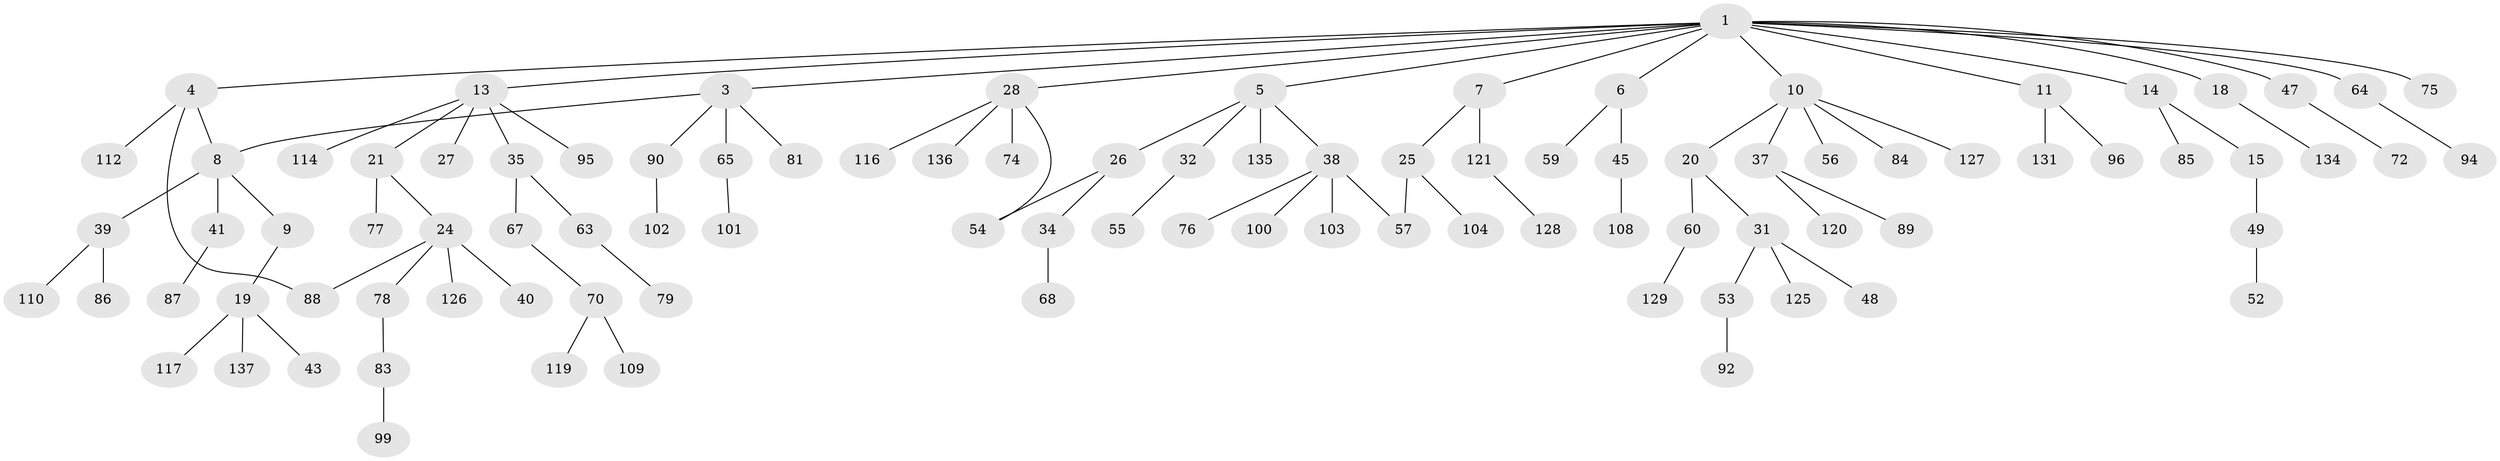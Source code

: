 // Generated by graph-tools (version 1.1) at 2025/23/03/03/25 07:23:34]
// undirected, 96 vertices, 99 edges
graph export_dot {
graph [start="1"]
  node [color=gray90,style=filled];
  1 [super="+2"];
  3 [super="+12"];
  4 [super="+91"];
  5 [super="+16"];
  6 [super="+61"];
  7 [super="+44"];
  8 [super="+93"];
  9 [super="+30"];
  10 [super="+115"];
  11 [super="+69"];
  13 [super="+17"];
  14 [super="+82"];
  15;
  18 [super="+132"];
  19 [super="+51"];
  20 [super="+22"];
  21 [super="+23"];
  24 [super="+33"];
  25 [super="+36"];
  26 [super="+29"];
  27 [super="+80"];
  28 [super="+71"];
  31 [super="+50"];
  32;
  34;
  35;
  37 [super="+138"];
  38 [super="+46"];
  39;
  40;
  41 [super="+42"];
  43;
  45;
  47;
  48;
  49;
  52 [super="+58"];
  53 [super="+118"];
  54;
  55 [super="+106"];
  56 [super="+97"];
  57 [super="+66"];
  59;
  60 [super="+62"];
  63;
  64 [super="+123"];
  65 [super="+122"];
  67 [super="+98"];
  68;
  70 [super="+73"];
  72;
  74 [super="+130"];
  75;
  76;
  77;
  78 [super="+111"];
  79;
  81 [super="+124"];
  83;
  84;
  85;
  86;
  87;
  88 [super="+133"];
  89;
  90;
  92;
  94;
  95 [super="+105"];
  96 [super="+113"];
  99 [super="+107"];
  100;
  101;
  102;
  103;
  104;
  108;
  109;
  110;
  112;
  114;
  116;
  117;
  119;
  120;
  121;
  125;
  126;
  127;
  128;
  129;
  131;
  134;
  135;
  136;
  137;
  1 -- 3;
  1 -- 4;
  1 -- 5;
  1 -- 6;
  1 -- 7;
  1 -- 10;
  1 -- 13;
  1 -- 18;
  1 -- 28;
  1 -- 47;
  1 -- 64;
  1 -- 11;
  1 -- 75;
  1 -- 14;
  3 -- 8;
  3 -- 81;
  3 -- 90;
  3 -- 65;
  4 -- 112;
  4 -- 8;
  4 -- 88;
  5 -- 32;
  5 -- 38;
  5 -- 26;
  5 -- 135;
  6 -- 45;
  6 -- 59;
  7 -- 25;
  7 -- 121;
  8 -- 9;
  8 -- 39;
  8 -- 41;
  9 -- 19;
  10 -- 20;
  10 -- 37;
  10 -- 56;
  10 -- 84;
  10 -- 127;
  11 -- 96;
  11 -- 131;
  13 -- 21;
  13 -- 27;
  13 -- 95;
  13 -- 114;
  13 -- 35;
  14 -- 15;
  14 -- 85;
  15 -- 49;
  18 -- 134;
  19 -- 43;
  19 -- 137;
  19 -- 117;
  20 -- 31;
  20 -- 60;
  21 -- 24;
  21 -- 77;
  24 -- 40;
  24 -- 88;
  24 -- 126;
  24 -- 78;
  25 -- 57;
  25 -- 104;
  26 -- 34;
  26 -- 54;
  28 -- 54;
  28 -- 74;
  28 -- 116;
  28 -- 136;
  31 -- 48;
  31 -- 53;
  31 -- 125;
  32 -- 55;
  34 -- 68;
  35 -- 63;
  35 -- 67;
  37 -- 89;
  37 -- 120;
  38 -- 76;
  38 -- 57;
  38 -- 100;
  38 -- 103;
  39 -- 86;
  39 -- 110;
  41 -- 87;
  45 -- 108;
  47 -- 72;
  49 -- 52;
  53 -- 92;
  60 -- 129;
  63 -- 79;
  64 -- 94;
  65 -- 101;
  67 -- 70;
  70 -- 109;
  70 -- 119;
  78 -- 83;
  83 -- 99;
  90 -- 102;
  121 -- 128;
}
